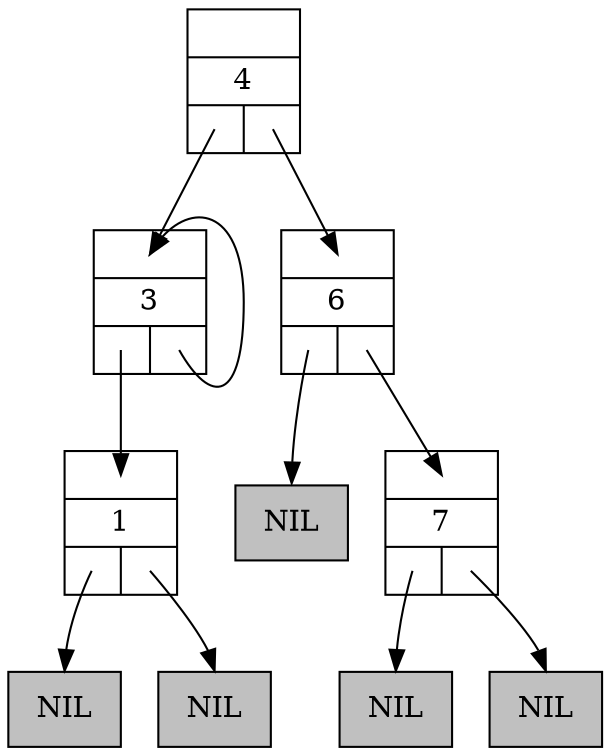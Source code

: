 digraph BinarySearchTree2 {
	graph [ranksep=0.5];
	node [shape = record];

	n1 [label="{{<parent>}|1|{<left>|<right>}}"];
	lnil1 [style=filled, fillcolor=grey, label="NIL"];
	n1:left:c -> lnil1:n [headclip=false, tailclip=false]
	rnil1 [style=filled, fillcolor=grey, label="NIL"];
	n1:right:c -> rnil1:n [headclip=false, tailclip=false]
	n3 [label="{{<parent>}|3|{<left>|<right>}}"];
	n3:left:c -> n1:parent:c [headclip=false, tailclip=false]
	n3:right:c -> n3:parent:c [headclip=false, tailclip=false]
	n4 [label="{{<parent>}|4|{<left>|<right>}}"];
	n4:left:c -> n3:parent:c [headclip=false, tailclip=false]
	n4:right:c -> n6:parent:c [headclip=false, tailclip=false]
	n6 [label="{{<parent>}|6|{<left>|<right>}}"];
	lnil6 [style=filled, fillcolor=grey, label="NIL"];
	n6:left:c -> lnil6:n [headclip=false, tailclip=false]
	n6:right:c -> n7:parent:c [headclip=false, tailclip=false]
	n7 [label="{{<parent>}|7|{<left>|<right>}}"];
	lnil7 [style=filled, fillcolor=grey, label="NIL"];
	n7:left:c -> lnil7:n [headclip=false, tailclip=false]
	rnil7 [style=filled, fillcolor=grey, label="NIL"];
	n7:right:c -> rnil7:n [headclip=false, tailclip=false]

}

